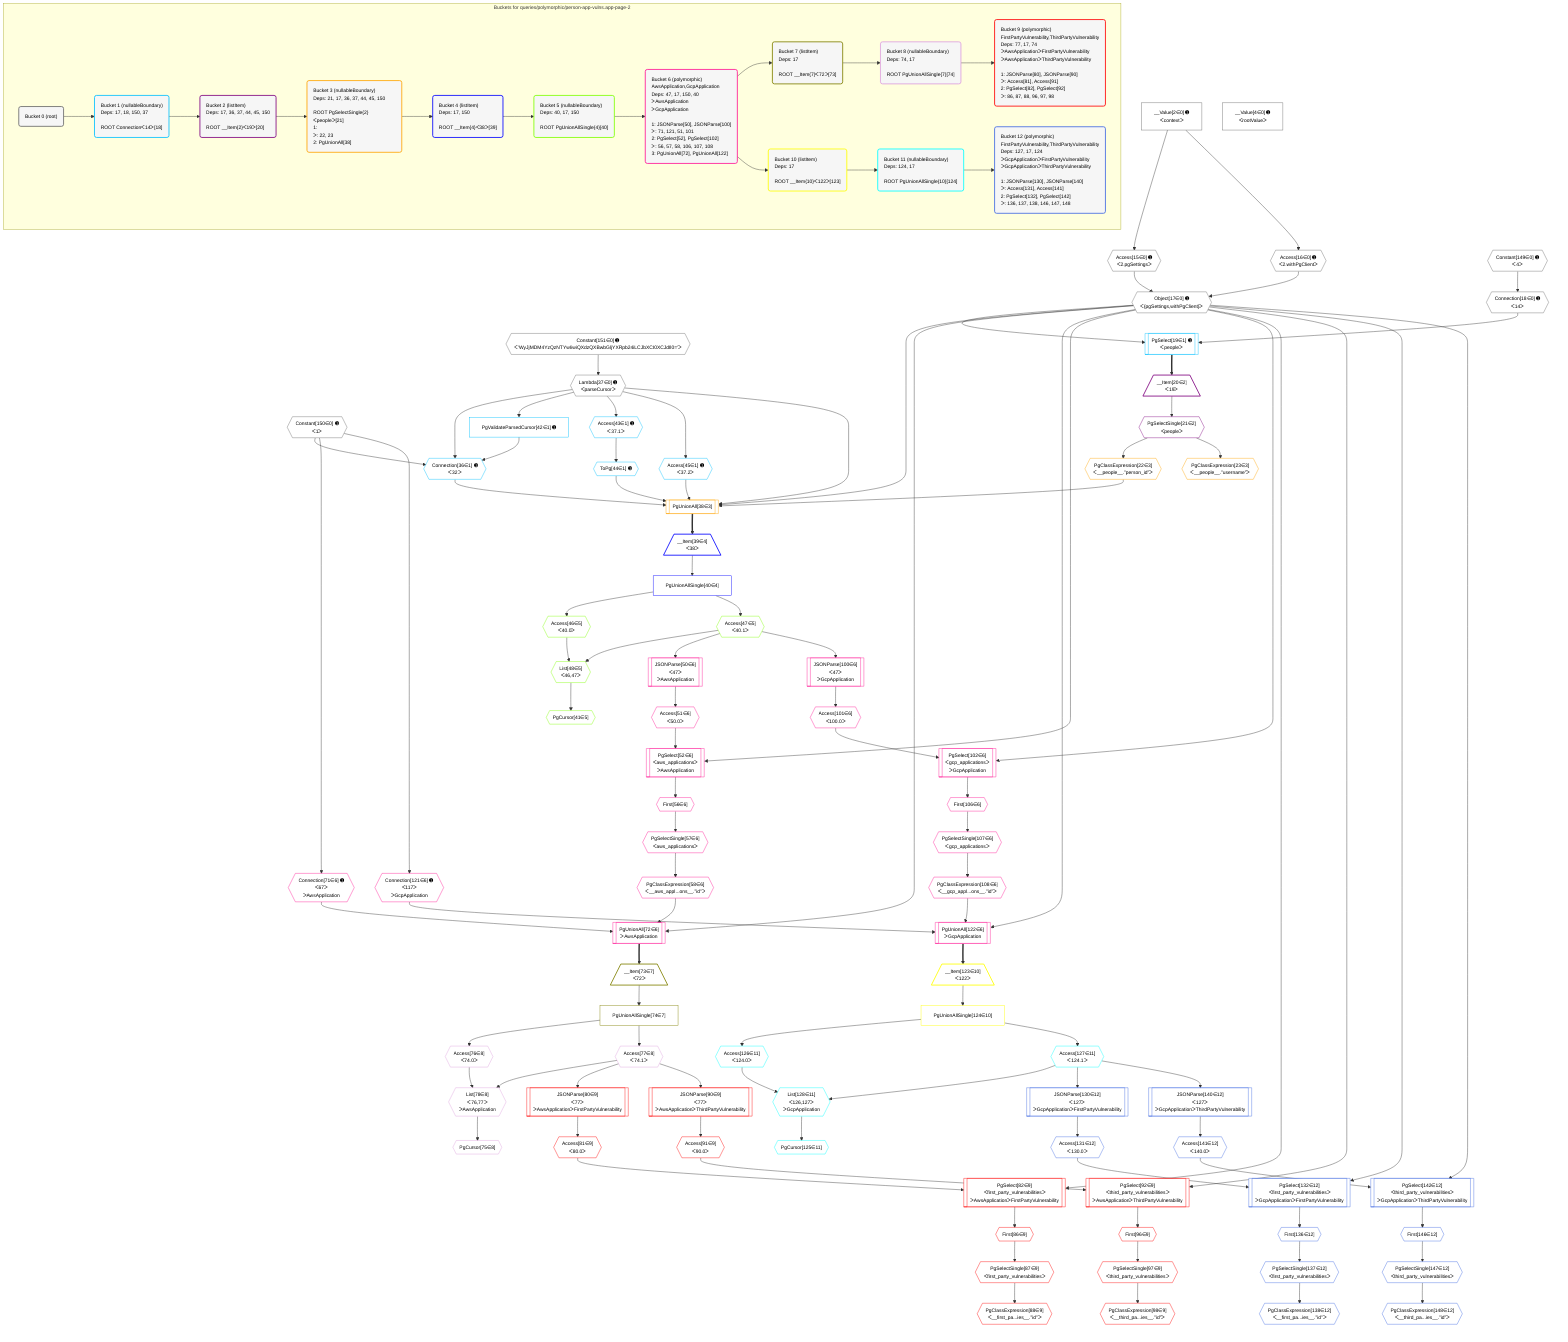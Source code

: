 %%{init: {'themeVariables': { 'fontSize': '12px'}}}%%
graph TD
    classDef path fill:#eee,stroke:#000,color:#000
    classDef plan fill:#fff,stroke-width:1px,color:#000
    classDef itemplan fill:#fff,stroke-width:2px,color:#000
    classDef unbatchedplan fill:#dff,stroke-width:1px,color:#000
    classDef sideeffectplan fill:#fcc,stroke-width:2px,color:#000
    classDef bucket fill:#f6f6f6,color:#000,stroke-width:2px,text-align:left


    %% plan dependencies
    Object17{{"Object[17∈0] ➊<br />ᐸ{pgSettings,withPgClient}ᐳ"}}:::plan
    Access15{{"Access[15∈0] ➊<br />ᐸ2.pgSettingsᐳ"}}:::plan
    Access16{{"Access[16∈0] ➊<br />ᐸ2.withPgClientᐳ"}}:::plan
    Access15 & Access16 --> Object17
    __Value2["__Value[2∈0] ➊<br />ᐸcontextᐳ"]:::plan
    __Value2 --> Access15
    __Value2 --> Access16
    Connection18{{"Connection[18∈0] ➊<br />ᐸ14ᐳ"}}:::plan
    Constant149{{"Constant[149∈0] ➊<br />ᐸ4ᐳ"}}:::plan
    Constant149 --> Connection18
    Lambda37{{"Lambda[37∈0] ➊<br />ᐸparseCursorᐳ"}}:::plan
    Constant151{{"Constant[151∈0] ➊<br />ᐸ'WyJjMDM4YzQzNTYwIiwiQXdzQXBwbGljYXRpb24iLCJbXCI0XCJdIl0='ᐳ"}}:::plan
    Constant151 --> Lambda37
    __Value4["__Value[4∈0] ➊<br />ᐸrootValueᐳ"]:::plan
    Constant150{{"Constant[150∈0] ➊<br />ᐸ1ᐳ"}}:::plan
    Connection36{{"Connection[36∈1] ➊<br />ᐸ32ᐳ"}}:::plan
    PgValidateParsedCursor42["PgValidateParsedCursor[42∈1] ➊"]:::plan
    Constant150 & Lambda37 & PgValidateParsedCursor42 --> Connection36
    PgSelect19[["PgSelect[19∈1] ➊<br />ᐸpeopleᐳ"]]:::plan
    Object17 & Connection18 --> PgSelect19
    Lambda37 --> PgValidateParsedCursor42
    Access43{{"Access[43∈1] ➊<br />ᐸ37.1ᐳ"}}:::plan
    Lambda37 --> Access43
    ToPg44{{"ToPg[44∈1] ➊"}}:::plan
    Access43 --> ToPg44
    Access45{{"Access[45∈1] ➊<br />ᐸ37.2ᐳ"}}:::plan
    Lambda37 --> Access45
    __Item20[/"__Item[20∈2]<br />ᐸ19ᐳ"\]:::itemplan
    PgSelect19 ==> __Item20
    PgSelectSingle21{{"PgSelectSingle[21∈2]<br />ᐸpeopleᐳ"}}:::plan
    __Item20 --> PgSelectSingle21
    PgUnionAll38[["PgUnionAll[38∈3]"]]:::plan
    PgClassExpression22{{"PgClassExpression[22∈3]<br />ᐸ__people__.”person_id”ᐳ"}}:::plan
    Object17 & PgClassExpression22 & Connection36 & Lambda37 & ToPg44 & Access45 --> PgUnionAll38
    PgSelectSingle21 --> PgClassExpression22
    PgClassExpression23{{"PgClassExpression[23∈3]<br />ᐸ__people__.”username”ᐳ"}}:::plan
    PgSelectSingle21 --> PgClassExpression23
    __Item39[/"__Item[39∈4]<br />ᐸ38ᐳ"\]:::itemplan
    PgUnionAll38 ==> __Item39
    PgUnionAllSingle40["PgUnionAllSingle[40∈4]"]:::plan
    __Item39 --> PgUnionAllSingle40
    List48{{"List[48∈5]<br />ᐸ46,47ᐳ"}}:::plan
    Access46{{"Access[46∈5]<br />ᐸ40.0ᐳ"}}:::plan
    Access47{{"Access[47∈5]<br />ᐸ40.1ᐳ"}}:::plan
    Access46 & Access47 --> List48
    PgCursor41{{"PgCursor[41∈5]"}}:::plan
    List48 --> PgCursor41
    PgUnionAllSingle40 --> Access46
    PgUnionAllSingle40 --> Access47
    PgUnionAll72[["PgUnionAll[72∈6]<br />ᐳAwsApplication"]]:::plan
    PgClassExpression58{{"PgClassExpression[58∈6]<br />ᐸ__aws_appl...ons__.”id”ᐳ"}}:::plan
    Connection71{{"Connection[71∈6] ➊<br />ᐸ67ᐳ<br />ᐳAwsApplication"}}:::plan
    Object17 & PgClassExpression58 & Connection71 --> PgUnionAll72
    PgUnionAll122[["PgUnionAll[122∈6]<br />ᐳGcpApplication"]]:::plan
    PgClassExpression108{{"PgClassExpression[108∈6]<br />ᐸ__gcp_appl...ons__.”id”ᐳ"}}:::plan
    Connection121{{"Connection[121∈6] ➊<br />ᐸ117ᐳ<br />ᐳGcpApplication"}}:::plan
    Object17 & PgClassExpression108 & Connection121 --> PgUnionAll122
    PgSelect52[["PgSelect[52∈6]<br />ᐸaws_applicationsᐳ<br />ᐳAwsApplication"]]:::plan
    Access51{{"Access[51∈6]<br />ᐸ50.0ᐳ"}}:::plan
    Object17 & Access51 --> PgSelect52
    PgSelect102[["PgSelect[102∈6]<br />ᐸgcp_applicationsᐳ<br />ᐳGcpApplication"]]:::plan
    Access101{{"Access[101∈6]<br />ᐸ100.0ᐳ"}}:::plan
    Object17 & Access101 --> PgSelect102
    JSONParse50[["JSONParse[50∈6]<br />ᐸ47ᐳ<br />ᐳAwsApplication"]]:::plan
    Access47 --> JSONParse50
    JSONParse50 --> Access51
    First56{{"First[56∈6]"}}:::plan
    PgSelect52 --> First56
    PgSelectSingle57{{"PgSelectSingle[57∈6]<br />ᐸaws_applicationsᐳ"}}:::plan
    First56 --> PgSelectSingle57
    PgSelectSingle57 --> PgClassExpression58
    Constant150 --> Connection71
    JSONParse100[["JSONParse[100∈6]<br />ᐸ47ᐳ<br />ᐳGcpApplication"]]:::plan
    Access47 --> JSONParse100
    JSONParse100 --> Access101
    First106{{"First[106∈6]"}}:::plan
    PgSelect102 --> First106
    PgSelectSingle107{{"PgSelectSingle[107∈6]<br />ᐸgcp_applicationsᐳ"}}:::plan
    First106 --> PgSelectSingle107
    PgSelectSingle107 --> PgClassExpression108
    Constant150 --> Connection121
    __Item73[/"__Item[73∈7]<br />ᐸ72ᐳ"\]:::itemplan
    PgUnionAll72 ==> __Item73
    PgUnionAllSingle74["PgUnionAllSingle[74∈7]"]:::plan
    __Item73 --> PgUnionAllSingle74
    List78{{"List[78∈8]<br />ᐸ76,77ᐳ<br />ᐳAwsApplication"}}:::plan
    Access76{{"Access[76∈8]<br />ᐸ74.0ᐳ"}}:::plan
    Access77{{"Access[77∈8]<br />ᐸ74.1ᐳ"}}:::plan
    Access76 & Access77 --> List78
    PgCursor75{{"PgCursor[75∈8]"}}:::plan
    List78 --> PgCursor75
    PgUnionAllSingle74 --> Access76
    PgUnionAllSingle74 --> Access77
    PgSelect82[["PgSelect[82∈9]<br />ᐸfirst_party_vulnerabilitiesᐳ<br />ᐳAwsApplicationᐳFirstPartyVulnerability"]]:::plan
    Access81{{"Access[81∈9]<br />ᐸ80.0ᐳ"}}:::plan
    Object17 & Access81 --> PgSelect82
    PgSelect92[["PgSelect[92∈9]<br />ᐸthird_party_vulnerabilitiesᐳ<br />ᐳAwsApplicationᐳThirdPartyVulnerability"]]:::plan
    Access91{{"Access[91∈9]<br />ᐸ90.0ᐳ"}}:::plan
    Object17 & Access91 --> PgSelect92
    JSONParse80[["JSONParse[80∈9]<br />ᐸ77ᐳ<br />ᐳAwsApplicationᐳFirstPartyVulnerability"]]:::plan
    Access77 --> JSONParse80
    JSONParse80 --> Access81
    First86{{"First[86∈9]"}}:::plan
    PgSelect82 --> First86
    PgSelectSingle87{{"PgSelectSingle[87∈9]<br />ᐸfirst_party_vulnerabilitiesᐳ"}}:::plan
    First86 --> PgSelectSingle87
    PgClassExpression88{{"PgClassExpression[88∈9]<br />ᐸ__first_pa...ies__.”id”ᐳ"}}:::plan
    PgSelectSingle87 --> PgClassExpression88
    JSONParse90[["JSONParse[90∈9]<br />ᐸ77ᐳ<br />ᐳAwsApplicationᐳThirdPartyVulnerability"]]:::plan
    Access77 --> JSONParse90
    JSONParse90 --> Access91
    First96{{"First[96∈9]"}}:::plan
    PgSelect92 --> First96
    PgSelectSingle97{{"PgSelectSingle[97∈9]<br />ᐸthird_party_vulnerabilitiesᐳ"}}:::plan
    First96 --> PgSelectSingle97
    PgClassExpression98{{"PgClassExpression[98∈9]<br />ᐸ__third_pa...ies__.”id”ᐳ"}}:::plan
    PgSelectSingle97 --> PgClassExpression98
    __Item123[/"__Item[123∈10]<br />ᐸ122ᐳ"\]:::itemplan
    PgUnionAll122 ==> __Item123
    PgUnionAllSingle124["PgUnionAllSingle[124∈10]"]:::plan
    __Item123 --> PgUnionAllSingle124
    List128{{"List[128∈11]<br />ᐸ126,127ᐳ<br />ᐳGcpApplication"}}:::plan
    Access126{{"Access[126∈11]<br />ᐸ124.0ᐳ"}}:::plan
    Access127{{"Access[127∈11]<br />ᐸ124.1ᐳ"}}:::plan
    Access126 & Access127 --> List128
    PgCursor125{{"PgCursor[125∈11]"}}:::plan
    List128 --> PgCursor125
    PgUnionAllSingle124 --> Access126
    PgUnionAllSingle124 --> Access127
    PgSelect132[["PgSelect[132∈12]<br />ᐸfirst_party_vulnerabilitiesᐳ<br />ᐳGcpApplicationᐳFirstPartyVulnerability"]]:::plan
    Access131{{"Access[131∈12]<br />ᐸ130.0ᐳ"}}:::plan
    Object17 & Access131 --> PgSelect132
    PgSelect142[["PgSelect[142∈12]<br />ᐸthird_party_vulnerabilitiesᐳ<br />ᐳGcpApplicationᐳThirdPartyVulnerability"]]:::plan
    Access141{{"Access[141∈12]<br />ᐸ140.0ᐳ"}}:::plan
    Object17 & Access141 --> PgSelect142
    JSONParse130[["JSONParse[130∈12]<br />ᐸ127ᐳ<br />ᐳGcpApplicationᐳFirstPartyVulnerability"]]:::plan
    Access127 --> JSONParse130
    JSONParse130 --> Access131
    First136{{"First[136∈12]"}}:::plan
    PgSelect132 --> First136
    PgSelectSingle137{{"PgSelectSingle[137∈12]<br />ᐸfirst_party_vulnerabilitiesᐳ"}}:::plan
    First136 --> PgSelectSingle137
    PgClassExpression138{{"PgClassExpression[138∈12]<br />ᐸ__first_pa...ies__.”id”ᐳ"}}:::plan
    PgSelectSingle137 --> PgClassExpression138
    JSONParse140[["JSONParse[140∈12]<br />ᐸ127ᐳ<br />ᐳGcpApplicationᐳThirdPartyVulnerability"]]:::plan
    Access127 --> JSONParse140
    JSONParse140 --> Access141
    First146{{"First[146∈12]"}}:::plan
    PgSelect142 --> First146
    PgSelectSingle147{{"PgSelectSingle[147∈12]<br />ᐸthird_party_vulnerabilitiesᐳ"}}:::plan
    First146 --> PgSelectSingle147
    PgClassExpression148{{"PgClassExpression[148∈12]<br />ᐸ__third_pa...ies__.”id”ᐳ"}}:::plan
    PgSelectSingle147 --> PgClassExpression148

    %% define steps

    subgraph "Buckets for queries/polymorphic/person-app-vulns.app-page-2"
    Bucket0("Bucket 0 (root)"):::bucket
    classDef bucket0 stroke:#696969
    class Bucket0,__Value2,__Value4,Access15,Access16,Object17,Connection18,Lambda37,Constant149,Constant150,Constant151 bucket0
    Bucket1("Bucket 1 (nullableBoundary)<br />Deps: 17, 18, 150, 37<br /><br />ROOT Connectionᐸ14ᐳ[18]"):::bucket
    classDef bucket1 stroke:#00bfff
    class Bucket1,PgSelect19,Connection36,PgValidateParsedCursor42,Access43,ToPg44,Access45 bucket1
    Bucket2("Bucket 2 (listItem)<br />Deps: 17, 36, 37, 44, 45, 150<br /><br />ROOT __Item{2}ᐸ19ᐳ[20]"):::bucket
    classDef bucket2 stroke:#7f007f
    class Bucket2,__Item20,PgSelectSingle21 bucket2
    Bucket3("Bucket 3 (nullableBoundary)<br />Deps: 21, 17, 36, 37, 44, 45, 150<br /><br />ROOT PgSelectSingle{2}ᐸpeopleᐳ[21]<br />1: <br />ᐳ: 22, 23<br />2: PgUnionAll[38]"):::bucket
    classDef bucket3 stroke:#ffa500
    class Bucket3,PgClassExpression22,PgClassExpression23,PgUnionAll38 bucket3
    Bucket4("Bucket 4 (listItem)<br />Deps: 17, 150<br /><br />ROOT __Item{4}ᐸ38ᐳ[39]"):::bucket
    classDef bucket4 stroke:#0000ff
    class Bucket4,__Item39,PgUnionAllSingle40 bucket4
    Bucket5("Bucket 5 (nullableBoundary)<br />Deps: 40, 17, 150<br /><br />ROOT PgUnionAllSingle{4}[40]"):::bucket
    classDef bucket5 stroke:#7fff00
    class Bucket5,PgCursor41,Access46,Access47,List48 bucket5
    Bucket6("Bucket 6 (polymorphic)<br />AwsApplication,GcpApplication<br />Deps: 47, 17, 150, 40<br />ᐳAwsApplication<br />ᐳGcpApplication<br /><br />1: JSONParse[50], JSONParse[100]<br />ᐳ: 71, 121, 51, 101<br />2: PgSelect[52], PgSelect[102]<br />ᐳ: 56, 57, 58, 106, 107, 108<br />3: PgUnionAll[72], PgUnionAll[122]"):::bucket
    classDef bucket6 stroke:#ff1493
    class Bucket6,JSONParse50,Access51,PgSelect52,First56,PgSelectSingle57,PgClassExpression58,Connection71,PgUnionAll72,JSONParse100,Access101,PgSelect102,First106,PgSelectSingle107,PgClassExpression108,Connection121,PgUnionAll122 bucket6
    Bucket7("Bucket 7 (listItem)<br />Deps: 17<br /><br />ROOT __Item{7}ᐸ72ᐳ[73]"):::bucket
    classDef bucket7 stroke:#808000
    class Bucket7,__Item73,PgUnionAllSingle74 bucket7
    Bucket8("Bucket 8 (nullableBoundary)<br />Deps: 74, 17<br /><br />ROOT PgUnionAllSingle{7}[74]"):::bucket
    classDef bucket8 stroke:#dda0dd
    class Bucket8,PgCursor75,Access76,Access77,List78 bucket8
    Bucket9("Bucket 9 (polymorphic)<br />FirstPartyVulnerability,ThirdPartyVulnerability<br />Deps: 77, 17, 74<br />ᐳAwsApplicationᐳFirstPartyVulnerability<br />ᐳAwsApplicationᐳThirdPartyVulnerability<br /><br />1: JSONParse[80], JSONParse[90]<br />ᐳ: Access[81], Access[91]<br />2: PgSelect[82], PgSelect[92]<br />ᐳ: 86, 87, 88, 96, 97, 98"):::bucket
    classDef bucket9 stroke:#ff0000
    class Bucket9,JSONParse80,Access81,PgSelect82,First86,PgSelectSingle87,PgClassExpression88,JSONParse90,Access91,PgSelect92,First96,PgSelectSingle97,PgClassExpression98 bucket9
    Bucket10("Bucket 10 (listItem)<br />Deps: 17<br /><br />ROOT __Item{10}ᐸ122ᐳ[123]"):::bucket
    classDef bucket10 stroke:#ffff00
    class Bucket10,__Item123,PgUnionAllSingle124 bucket10
    Bucket11("Bucket 11 (nullableBoundary)<br />Deps: 124, 17<br /><br />ROOT PgUnionAllSingle{10}[124]"):::bucket
    classDef bucket11 stroke:#00ffff
    class Bucket11,PgCursor125,Access126,Access127,List128 bucket11
    Bucket12("Bucket 12 (polymorphic)<br />FirstPartyVulnerability,ThirdPartyVulnerability<br />Deps: 127, 17, 124<br />ᐳGcpApplicationᐳFirstPartyVulnerability<br />ᐳGcpApplicationᐳThirdPartyVulnerability<br /><br />1: JSONParse[130], JSONParse[140]<br />ᐳ: Access[131], Access[141]<br />2: PgSelect[132], PgSelect[142]<br />ᐳ: 136, 137, 138, 146, 147, 148"):::bucket
    classDef bucket12 stroke:#4169e1
    class Bucket12,JSONParse130,Access131,PgSelect132,First136,PgSelectSingle137,PgClassExpression138,JSONParse140,Access141,PgSelect142,First146,PgSelectSingle147,PgClassExpression148 bucket12
    Bucket0 --> Bucket1
    Bucket1 --> Bucket2
    Bucket2 --> Bucket3
    Bucket3 --> Bucket4
    Bucket4 --> Bucket5
    Bucket5 --> Bucket6
    Bucket6 --> Bucket7 & Bucket10
    Bucket7 --> Bucket8
    Bucket8 --> Bucket9
    Bucket10 --> Bucket11
    Bucket11 --> Bucket12
    end